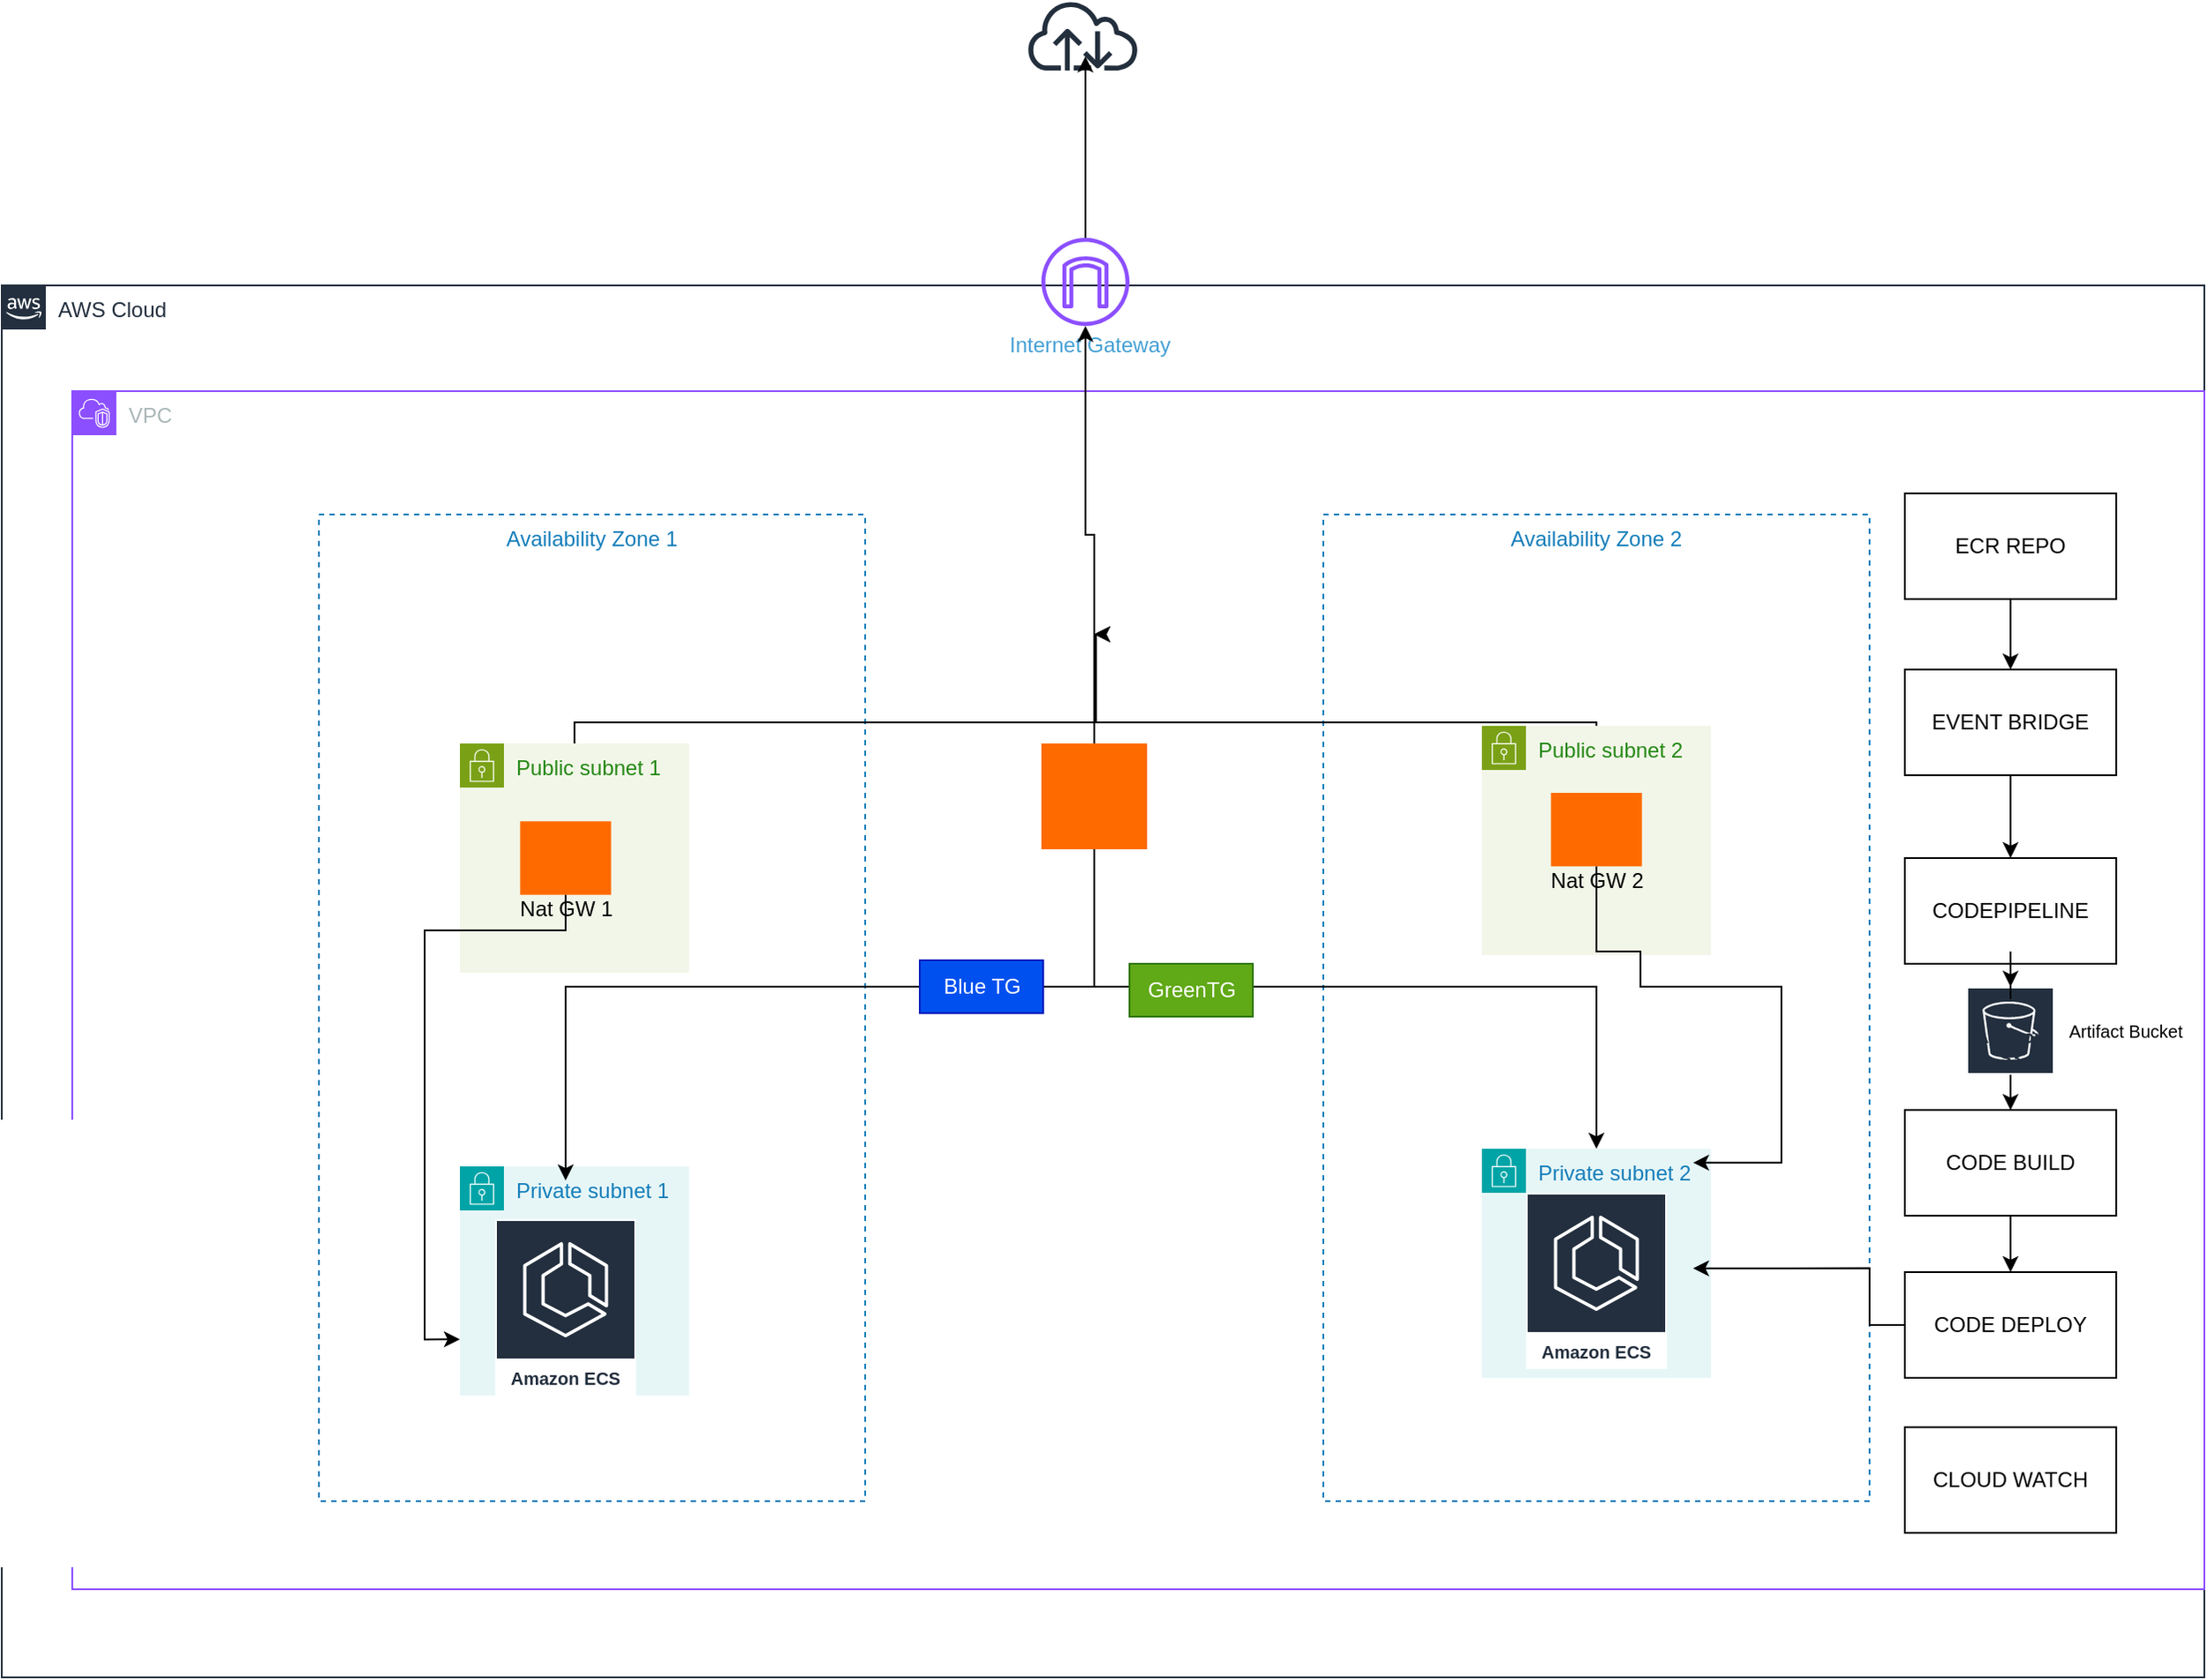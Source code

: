<mxfile version="28.2.3">
  <diagram id="Ht1M8jgEwFfnCIfOTk4-" name="Page-1">
    <mxGraphModel dx="1426" dy="783" grid="1" gridSize="10" guides="1" tooltips="1" connect="1" arrows="1" fold="1" page="1" pageScale="1" pageWidth="827" pageHeight="1169" background="#ffffff" math="0" shadow="0">
      <root>
        <mxCell id="0" />
        <mxCell id="1" parent="0" />
        <mxCell id="UEzPUAAOIrF-is8g5C7q-2" value="AWS Cloud" style="points=[[0,0],[0.25,0],[0.5,0],[0.75,0],[1,0],[1,0.25],[1,0.5],[1,0.75],[1,1],[0.75,1],[0.5,1],[0.25,1],[0,1],[0,0.75],[0,0.5],[0,0.25]];outlineConnect=0;gradientColor=none;html=1;whiteSpace=wrap;fontSize=12;fontStyle=0;shape=mxgraph.aws4.group;grIcon=mxgraph.aws4.group_aws_cloud_alt;strokeColor=#232F3E;fillColor=none;verticalAlign=top;align=left;spacingLeft=30;fontColor=#232F3E;dashed=0;container=1;pointerEvents=0;collapsible=0;recursiveResize=0;" parent="1" vertex="1">
          <mxGeometry x="390" y="182" width="1250" height="790" as="geometry" />
        </mxCell>
        <mxCell id="HL_uP290kOsdHd9ubuCa-6" value="VPC" style="points=[[0,0],[0.25,0],[0.5,0],[0.75,0],[1,0],[1,0.25],[1,0.5],[1,0.75],[1,1],[0.75,1],[0.5,1],[0.25,1],[0,1],[0,0.75],[0,0.5],[0,0.25]];outlineConnect=0;gradientColor=none;html=1;whiteSpace=wrap;fontSize=12;fontStyle=0;container=1;pointerEvents=0;collapsible=0;recursiveResize=0;shape=mxgraph.aws4.group;grIcon=mxgraph.aws4.group_vpc2;strokeColor=#8C4FFF;fillColor=none;verticalAlign=top;align=left;spacingLeft=30;fontColor=#AAB7B8;dashed=0;" vertex="1" parent="UEzPUAAOIrF-is8g5C7q-2">
          <mxGeometry x="40" y="60" width="1210" height="680" as="geometry" />
        </mxCell>
        <mxCell id="HL_uP290kOsdHd9ubuCa-7" value="Availability Zone 1" style="fillColor=none;strokeColor=#147EBA;dashed=1;verticalAlign=top;fontStyle=0;fontColor=#147EBA;whiteSpace=wrap;html=1;" vertex="1" parent="HL_uP290kOsdHd9ubuCa-6">
          <mxGeometry x="140" y="70" width="310" height="560" as="geometry" />
        </mxCell>
        <mxCell id="HL_uP290kOsdHd9ubuCa-8" value="Availability Zone 2" style="fillColor=none;strokeColor=#147EBA;dashed=1;verticalAlign=top;fontStyle=0;fontColor=#147EBA;whiteSpace=wrap;html=1;" vertex="1" parent="HL_uP290kOsdHd9ubuCa-6">
          <mxGeometry x="710" y="70" width="310" height="560" as="geometry" />
        </mxCell>
        <mxCell id="HL_uP290kOsdHd9ubuCa-9" value="Private subnet 1" style="points=[[0,0],[0.25,0],[0.5,0],[0.75,0],[1,0],[1,0.25],[1,0.5],[1,0.75],[1,1],[0.75,1],[0.5,1],[0.25,1],[0,1],[0,0.75],[0,0.5],[0,0.25]];outlineConnect=0;gradientColor=none;html=1;whiteSpace=wrap;fontSize=12;fontStyle=0;container=1;pointerEvents=0;collapsible=0;recursiveResize=0;shape=mxgraph.aws4.group;grIcon=mxgraph.aws4.group_security_group;grStroke=0;strokeColor=#00A4A6;fillColor=#E6F6F7;verticalAlign=top;align=left;spacingLeft=30;fontColor=#147EBA;dashed=0;" vertex="1" parent="HL_uP290kOsdHd9ubuCa-6">
          <mxGeometry x="220" y="440" width="130" height="130" as="geometry" />
        </mxCell>
        <mxCell id="HL_uP290kOsdHd9ubuCa-43" style="edgeStyle=orthogonalEdgeStyle;rounded=0;orthogonalLoop=1;jettySize=auto;html=1;" edge="1" parent="HL_uP290kOsdHd9ubuCa-6" source="HL_uP290kOsdHd9ubuCa-10">
          <mxGeometry relative="1" as="geometry">
            <mxPoint x="580" y="138" as="targetPoint" />
            <Array as="points">
              <mxPoint x="285" y="188" />
              <mxPoint x="581" y="188" />
            </Array>
          </mxGeometry>
        </mxCell>
        <mxCell id="HL_uP290kOsdHd9ubuCa-10" value="Public subnet 1" style="points=[[0,0],[0.25,0],[0.5,0],[0.75,0],[1,0],[1,0.25],[1,0.5],[1,0.75],[1,1],[0.75,1],[0.5,1],[0.25,1],[0,1],[0,0.75],[0,0.5],[0,0.25]];outlineConnect=0;gradientColor=none;html=1;whiteSpace=wrap;fontSize=12;fontStyle=0;container=1;pointerEvents=0;collapsible=0;recursiveResize=0;shape=mxgraph.aws4.group;grIcon=mxgraph.aws4.group_security_group;grStroke=0;strokeColor=#7AA116;fillColor=#F2F6E8;verticalAlign=top;align=left;spacingLeft=30;fontColor=#248814;dashed=0;" vertex="1" parent="HL_uP290kOsdHd9ubuCa-6">
          <mxGeometry x="220" y="200" width="130" height="130" as="geometry" />
        </mxCell>
        <mxCell id="HL_uP290kOsdHd9ubuCa-44" style="edgeStyle=orthogonalEdgeStyle;rounded=0;orthogonalLoop=1;jettySize=auto;html=1;" edge="1" parent="HL_uP290kOsdHd9ubuCa-6" source="HL_uP290kOsdHd9ubuCa-11">
          <mxGeometry relative="1" as="geometry">
            <mxPoint x="580" y="138" as="targetPoint" />
            <Array as="points">
              <mxPoint x="865" y="188" />
              <mxPoint x="581" y="188" />
            </Array>
          </mxGeometry>
        </mxCell>
        <mxCell id="HL_uP290kOsdHd9ubuCa-11" value="Public subnet 2" style="points=[[0,0],[0.25,0],[0.5,0],[0.75,0],[1,0],[1,0.25],[1,0.5],[1,0.75],[1,1],[0.75,1],[0.5,1],[0.25,1],[0,1],[0,0.75],[0,0.5],[0,0.25]];outlineConnect=0;gradientColor=none;html=1;whiteSpace=wrap;fontSize=12;fontStyle=0;container=1;pointerEvents=0;collapsible=0;recursiveResize=0;shape=mxgraph.aws4.group;grIcon=mxgraph.aws4.group_security_group;grStroke=0;strokeColor=#7AA116;fillColor=#F2F6E8;verticalAlign=top;align=left;spacingLeft=30;fontColor=#248814;dashed=0;" vertex="1" parent="HL_uP290kOsdHd9ubuCa-6">
          <mxGeometry x="800" y="190" width="130" height="130" as="geometry" />
        </mxCell>
        <mxCell id="HL_uP290kOsdHd9ubuCa-40" value="&lt;div&gt;&lt;br&gt;&lt;/div&gt;&lt;div&gt;&lt;br&gt;&lt;/div&gt;&lt;div&gt;&lt;br&gt;&lt;/div&gt;&lt;div&gt;&lt;br&gt;&lt;/div&gt;&lt;div&gt;Nat GW 2&lt;/div&gt;" style="points=[];aspect=fixed;html=1;align=center;shadow=0;dashed=0;fillColor=#FF6A00;strokeColor=none;shape=mxgraph.alibaba_cloud.nat_gateway;" vertex="1" parent="HL_uP290kOsdHd9ubuCa-11">
          <mxGeometry x="39.2" y="38" width="51.6" height="41.7" as="geometry" />
        </mxCell>
        <mxCell id="HL_uP290kOsdHd9ubuCa-12" value="Private subnet 2" style="points=[[0,0],[0.25,0],[0.5,0],[0.75,0],[1,0],[1,0.25],[1,0.5],[1,0.75],[1,1],[0.75,1],[0.5,1],[0.25,1],[0,1],[0,0.75],[0,0.5],[0,0.25]];outlineConnect=0;gradientColor=none;html=1;whiteSpace=wrap;fontSize=12;fontStyle=0;container=1;pointerEvents=0;collapsible=0;recursiveResize=0;shape=mxgraph.aws4.group;grIcon=mxgraph.aws4.group_security_group;grStroke=0;strokeColor=#00A4A6;fillColor=#E6F6F7;verticalAlign=top;align=left;spacingLeft=30;fontColor=#147EBA;dashed=0;" vertex="1" parent="HL_uP290kOsdHd9ubuCa-6">
          <mxGeometry x="800" y="430" width="130" height="130" as="geometry" />
        </mxCell>
        <mxCell id="HL_uP290kOsdHd9ubuCa-30" style="edgeStyle=orthogonalEdgeStyle;rounded=0;orthogonalLoop=1;jettySize=auto;html=1;exitX=0.05;exitY=0.533;exitDx=0;exitDy=0;exitPerimeter=0;" edge="1" parent="HL_uP290kOsdHd9ubuCa-6" source="HL_uP290kOsdHd9ubuCa-23">
          <mxGeometry relative="1" as="geometry">
            <mxPoint x="550" y="208" as="sourcePoint" />
            <mxPoint x="280" y="448" as="targetPoint" />
            <Array as="points">
              <mxPoint x="580" y="232" />
              <mxPoint x="580" y="338" />
              <mxPoint x="280" y="338" />
            </Array>
          </mxGeometry>
        </mxCell>
        <mxCell id="HL_uP290kOsdHd9ubuCa-31" style="edgeStyle=orthogonalEdgeStyle;rounded=0;orthogonalLoop=1;jettySize=auto;html=1;" edge="1" parent="HL_uP290kOsdHd9ubuCa-6" source="HL_uP290kOsdHd9ubuCa-23" target="HL_uP290kOsdHd9ubuCa-12">
          <mxGeometry relative="1" as="geometry">
            <Array as="points">
              <mxPoint x="580" y="338" />
              <mxPoint x="865" y="338" />
            </Array>
          </mxGeometry>
        </mxCell>
        <mxCell id="HL_uP290kOsdHd9ubuCa-23" value="" style="points=[];aspect=fixed;html=1;align=center;shadow=0;dashed=0;fillColor=#FF6A00;strokeColor=none;shape=mxgraph.alibaba_cloud.alb_application_load_balancer_02;" vertex="1" parent="HL_uP290kOsdHd9ubuCa-6">
          <mxGeometry x="550" y="200" width="60" height="60" as="geometry" />
        </mxCell>
        <mxCell id="HL_uP290kOsdHd9ubuCa-28" value="Amazon ECS" style="sketch=0;outlineConnect=0;fontColor=#232F3E;gradientColor=none;strokeColor=#ffffff;fillColor=#232F3E;dashed=0;verticalLabelPosition=middle;verticalAlign=bottom;align=center;html=1;whiteSpace=wrap;fontSize=10;fontStyle=1;spacing=3;shape=mxgraph.aws4.productIcon;prIcon=mxgraph.aws4.ecs;" vertex="1" parent="HL_uP290kOsdHd9ubuCa-6">
          <mxGeometry x="825" y="455" width="80" height="100" as="geometry" />
        </mxCell>
        <mxCell id="HL_uP290kOsdHd9ubuCa-29" value="Amazon ECS" style="sketch=0;outlineConnect=0;fontColor=#232F3E;gradientColor=none;strokeColor=#ffffff;fillColor=#232F3E;dashed=0;verticalLabelPosition=middle;verticalAlign=bottom;align=center;html=1;whiteSpace=wrap;fontSize=10;fontStyle=1;spacing=3;shape=mxgraph.aws4.productIcon;prIcon=mxgraph.aws4.ecs;" vertex="1" parent="HL_uP290kOsdHd9ubuCa-6">
          <mxGeometry x="240" y="470" width="80" height="100" as="geometry" />
        </mxCell>
        <mxCell id="HL_uP290kOsdHd9ubuCa-32" value="" style="swimlane;startSize=0;strokeColor=none;" vertex="1" parent="HL_uP290kOsdHd9ubuCa-6">
          <mxGeometry x="470" y="315" width="100" height="40" as="geometry" />
        </mxCell>
        <mxCell id="HL_uP290kOsdHd9ubuCa-33" value="Blue TG" style="text;html=1;align=center;verticalAlign=middle;resizable=0;points=[];autosize=1;strokeColor=#001DBC;fillColor=#0050ef;fontColor=#ffffff;" vertex="1" parent="HL_uP290kOsdHd9ubuCa-32">
          <mxGeometry x="11" y="8" width="70" height="30" as="geometry" />
        </mxCell>
        <mxCell id="HL_uP290kOsdHd9ubuCa-36" value="GreenTG" style="text;html=1;align=center;verticalAlign=middle;resizable=0;points=[];autosize=1;strokeColor=#2D7600;fillColor=#60a917;fontColor=#ffffff;" vertex="1" parent="HL_uP290kOsdHd9ubuCa-6">
          <mxGeometry x="600" y="325" width="70" height="30" as="geometry" />
        </mxCell>
        <mxCell id="HL_uP290kOsdHd9ubuCa-37" value="&lt;div&gt;&lt;br&gt;&lt;/div&gt;&lt;div&gt;&lt;br&gt;&lt;/div&gt;&lt;div&gt;&lt;br&gt;&lt;/div&gt;&lt;div&gt;&lt;br&gt;&lt;/div&gt;&lt;div&gt;Nat GW 1&lt;/div&gt;" style="points=[];aspect=fixed;html=1;align=center;shadow=0;dashed=0;fillColor=#FF6A00;strokeColor=none;shape=mxgraph.alibaba_cloud.nat_gateway;" vertex="1" parent="HL_uP290kOsdHd9ubuCa-6">
          <mxGeometry x="254.2" y="244.15" width="51.6" height="41.7" as="geometry" />
        </mxCell>
        <mxCell id="HL_uP290kOsdHd9ubuCa-41" style="edgeStyle=orthogonalEdgeStyle;rounded=0;orthogonalLoop=1;jettySize=auto;html=1;entryX=0.677;entryY=0.657;entryDx=0;entryDy=0;entryPerimeter=0;" edge="1" parent="HL_uP290kOsdHd9ubuCa-6" source="HL_uP290kOsdHd9ubuCa-40" target="HL_uP290kOsdHd9ubuCa-8">
          <mxGeometry relative="1" as="geometry">
            <Array as="points">
              <mxPoint x="865" y="318" />
              <mxPoint x="890" y="318" />
              <mxPoint x="890" y="338" />
              <mxPoint x="970" y="338" />
              <mxPoint x="970" y="438" />
            </Array>
          </mxGeometry>
        </mxCell>
        <mxCell id="HL_uP290kOsdHd9ubuCa-42" style="edgeStyle=orthogonalEdgeStyle;rounded=0;orthogonalLoop=1;jettySize=auto;html=1;entryX=0.258;entryY=0.836;entryDx=0;entryDy=0;entryPerimeter=0;" edge="1" parent="HL_uP290kOsdHd9ubuCa-6" source="HL_uP290kOsdHd9ubuCa-37" target="HL_uP290kOsdHd9ubuCa-7">
          <mxGeometry relative="1" as="geometry">
            <Array as="points">
              <mxPoint x="280" y="306" />
              <mxPoint x="200" y="306" />
              <mxPoint x="200" y="538" />
            </Array>
          </mxGeometry>
        </mxCell>
        <mxCell id="HL_uP290kOsdHd9ubuCa-47" value="" style="edgeStyle=orthogonalEdgeStyle;rounded=0;orthogonalLoop=1;jettySize=auto;html=1;" edge="1" parent="HL_uP290kOsdHd9ubuCa-6" source="HL_uP290kOsdHd9ubuCa-45" target="HL_uP290kOsdHd9ubuCa-46">
          <mxGeometry relative="1" as="geometry" />
        </mxCell>
        <mxCell id="HL_uP290kOsdHd9ubuCa-45" value="ECR REPO" style="whiteSpace=wrap;html=1;" vertex="1" parent="HL_uP290kOsdHd9ubuCa-6">
          <mxGeometry x="1040" y="58" width="120" height="60" as="geometry" />
        </mxCell>
        <mxCell id="HL_uP290kOsdHd9ubuCa-49" value="" style="edgeStyle=orthogonalEdgeStyle;rounded=0;orthogonalLoop=1;jettySize=auto;html=1;" edge="1" parent="HL_uP290kOsdHd9ubuCa-6" source="HL_uP290kOsdHd9ubuCa-46" target="HL_uP290kOsdHd9ubuCa-48">
          <mxGeometry relative="1" as="geometry" />
        </mxCell>
        <mxCell id="HL_uP290kOsdHd9ubuCa-46" value="EVENT BRIDGE" style="whiteSpace=wrap;html=1;" vertex="1" parent="HL_uP290kOsdHd9ubuCa-6">
          <mxGeometry x="1040" y="158" width="120" height="60" as="geometry" />
        </mxCell>
        <mxCell id="HL_uP290kOsdHd9ubuCa-51" value="" style="edgeStyle=orthogonalEdgeStyle;rounded=0;orthogonalLoop=1;jettySize=auto;html=1;" edge="1" parent="HL_uP290kOsdHd9ubuCa-6" source="HL_uP290kOsdHd9ubuCa-57" target="HL_uP290kOsdHd9ubuCa-50">
          <mxGeometry relative="1" as="geometry" />
        </mxCell>
        <mxCell id="HL_uP290kOsdHd9ubuCa-48" value="CODEPIPELINE" style="whiteSpace=wrap;html=1;" vertex="1" parent="HL_uP290kOsdHd9ubuCa-6">
          <mxGeometry x="1040" y="265" width="120" height="60" as="geometry" />
        </mxCell>
        <mxCell id="HL_uP290kOsdHd9ubuCa-53" value="" style="edgeStyle=orthogonalEdgeStyle;rounded=0;orthogonalLoop=1;jettySize=auto;html=1;" edge="1" parent="HL_uP290kOsdHd9ubuCa-6" source="HL_uP290kOsdHd9ubuCa-50" target="HL_uP290kOsdHd9ubuCa-52">
          <mxGeometry relative="1" as="geometry" />
        </mxCell>
        <mxCell id="HL_uP290kOsdHd9ubuCa-50" value="CODE BUILD" style="whiteSpace=wrap;html=1;" vertex="1" parent="HL_uP290kOsdHd9ubuCa-6">
          <mxGeometry x="1040" y="408" width="120" height="60" as="geometry" />
        </mxCell>
        <mxCell id="HL_uP290kOsdHd9ubuCa-52" value="CODE DEPLOY" style="whiteSpace=wrap;html=1;" vertex="1" parent="HL_uP290kOsdHd9ubuCa-6">
          <mxGeometry x="1040" y="500" width="120" height="60" as="geometry" />
        </mxCell>
        <mxCell id="HL_uP290kOsdHd9ubuCa-54" value="CLOUD WATCH" style="whiteSpace=wrap;html=1;" vertex="1" parent="HL_uP290kOsdHd9ubuCa-6">
          <mxGeometry x="1040" y="588" width="120" height="60" as="geometry" />
        </mxCell>
        <mxCell id="HL_uP290kOsdHd9ubuCa-56" style="edgeStyle=orthogonalEdgeStyle;rounded=0;orthogonalLoop=1;jettySize=auto;html=1;entryX=0.677;entryY=0.764;entryDx=0;entryDy=0;entryPerimeter=0;" edge="1" parent="HL_uP290kOsdHd9ubuCa-6" source="HL_uP290kOsdHd9ubuCa-52" target="HL_uP290kOsdHd9ubuCa-8">
          <mxGeometry relative="1" as="geometry" />
        </mxCell>
        <mxCell id="HL_uP290kOsdHd9ubuCa-57" value="Amazon S3" style="sketch=0;outlineConnect=0;fontColor=#232F3E;gradientColor=none;strokeColor=#ffffff;fillColor=#232F3E;dashed=0;verticalLabelPosition=middle;verticalAlign=bottom;align=center;html=1;whiteSpace=wrap;fontSize=10;fontStyle=1;spacing=3;shape=mxgraph.aws4.productIcon;prIcon=mxgraph.aws4.s3;" vertex="1" parent="HL_uP290kOsdHd9ubuCa-6">
          <mxGeometry x="1075" y="338" width="50" height="50" as="geometry" />
        </mxCell>
        <mxCell id="HL_uP290kOsdHd9ubuCa-60" value="" style="edgeStyle=orthogonalEdgeStyle;rounded=0;orthogonalLoop=1;jettySize=auto;html=1;" edge="1" parent="HL_uP290kOsdHd9ubuCa-6" source="HL_uP290kOsdHd9ubuCa-48" target="HL_uP290kOsdHd9ubuCa-57">
          <mxGeometry relative="1" as="geometry">
            <mxPoint x="1530" y="567" as="sourcePoint" />
            <mxPoint x="1530" y="650" as="targetPoint" />
          </mxGeometry>
        </mxCell>
        <mxCell id="HL_uP290kOsdHd9ubuCa-61" value="&lt;font style=&quot;font-size: 10px;&quot;&gt;Artifact Bucket&lt;/font&gt;" style="text;html=1;align=center;verticalAlign=middle;resizable=0;points=[];autosize=1;strokeColor=none;fillColor=none;strokeWidth=1;" vertex="1" parent="HL_uP290kOsdHd9ubuCa-6">
          <mxGeometry x="1120" y="348" width="90" height="30" as="geometry" />
        </mxCell>
        <mxCell id="HL_uP290kOsdHd9ubuCa-15" value="&lt;span style=&quot;color: rgb(69, 160, 212); font-family: Helvetica; font-size: 12px; font-style: normal; font-variant-ligatures: normal; font-variant-caps: normal; font-weight: 400; letter-spacing: normal; orphans: 2; text-align: center; text-indent: 0px; text-transform: none; widows: 2; word-spacing: 0px; -webkit-text-stroke-width: 0px; white-space: normal; text-decoration-thickness: initial; text-decoration-style: initial; text-decoration-color: initial; float: none; display: inline !important;&quot;&gt;Internet Gateway&lt;/span&gt;" style="text;whiteSpace=wrap;html=1;" vertex="1" parent="UEzPUAAOIrF-is8g5C7q-2">
          <mxGeometry x="570" y="20" width="130" height="40" as="geometry" />
        </mxCell>
        <mxCell id="UEzPUAAOIrF-is8g5C7q-59" style="edgeStyle=orthogonalEdgeStyle;rounded=0;orthogonalLoop=1;jettySize=auto;html=1;endArrow=open;endFill=0;strokeWidth=2;strokeColor=#545B64;startArrow=none;" parent="1" source="UEzPUAAOIrF-is8g5C7q-6" edge="1">
          <mxGeometry relative="1" as="geometry">
            <mxPoint x="242" y="439" as="targetPoint" />
          </mxGeometry>
        </mxCell>
        <mxCell id="HL_uP290kOsdHd9ubuCa-13" value="" style="sketch=0;outlineConnect=0;fontColor=#232F3E;gradientColor=none;fillColor=#232F3D;strokeColor=none;dashed=0;verticalLabelPosition=bottom;verticalAlign=top;align=center;html=1;fontSize=12;fontStyle=0;aspect=fixed;pointerEvents=1;shape=mxgraph.aws4.internet;" vertex="1" parent="1">
          <mxGeometry x="971" y="20" width="65" height="40" as="geometry" />
        </mxCell>
        <mxCell id="HL_uP290kOsdHd9ubuCa-14" value="" style="sketch=0;outlineConnect=0;fontColor=#232F3E;gradientColor=none;fillColor=#8C4FFF;strokeColor=none;dashed=0;verticalLabelPosition=bottom;verticalAlign=top;align=center;html=1;fontSize=12;fontStyle=0;aspect=fixed;pointerEvents=1;shape=mxgraph.aws4.internet_gateway;" vertex="1" parent="1">
          <mxGeometry x="980" y="155" width="50" height="50" as="geometry" />
        </mxCell>
        <mxCell id="HL_uP290kOsdHd9ubuCa-17" style="edgeStyle=orthogonalEdgeStyle;rounded=0;orthogonalLoop=1;jettySize=auto;html=1;entryX=0.524;entryY=0.8;entryDx=0;entryDy=0;entryPerimeter=0;" edge="1" parent="1" source="HL_uP290kOsdHd9ubuCa-14" target="HL_uP290kOsdHd9ubuCa-13">
          <mxGeometry relative="1" as="geometry" />
        </mxCell>
        <mxCell id="HL_uP290kOsdHd9ubuCa-24" style="edgeStyle=orthogonalEdgeStyle;rounded=0;orthogonalLoop=1;jettySize=auto;html=1;" edge="1" parent="1" source="HL_uP290kOsdHd9ubuCa-23" target="HL_uP290kOsdHd9ubuCa-14">
          <mxGeometry relative="1" as="geometry" />
        </mxCell>
      </root>
    </mxGraphModel>
  </diagram>
</mxfile>
